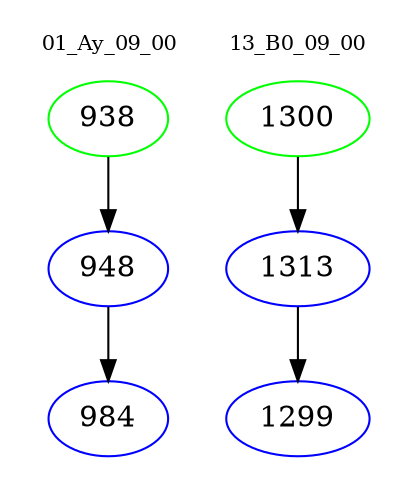 digraph{
subgraph cluster_0 {
color = white
label = "01_Ay_09_00";
fontsize=10;
T0_938 [label="938", color="green"]
T0_938 -> T0_948 [color="black"]
T0_948 [label="948", color="blue"]
T0_948 -> T0_984 [color="black"]
T0_984 [label="984", color="blue"]
}
subgraph cluster_1 {
color = white
label = "13_B0_09_00";
fontsize=10;
T1_1300 [label="1300", color="green"]
T1_1300 -> T1_1313 [color="black"]
T1_1313 [label="1313", color="blue"]
T1_1313 -> T1_1299 [color="black"]
T1_1299 [label="1299", color="blue"]
}
}
